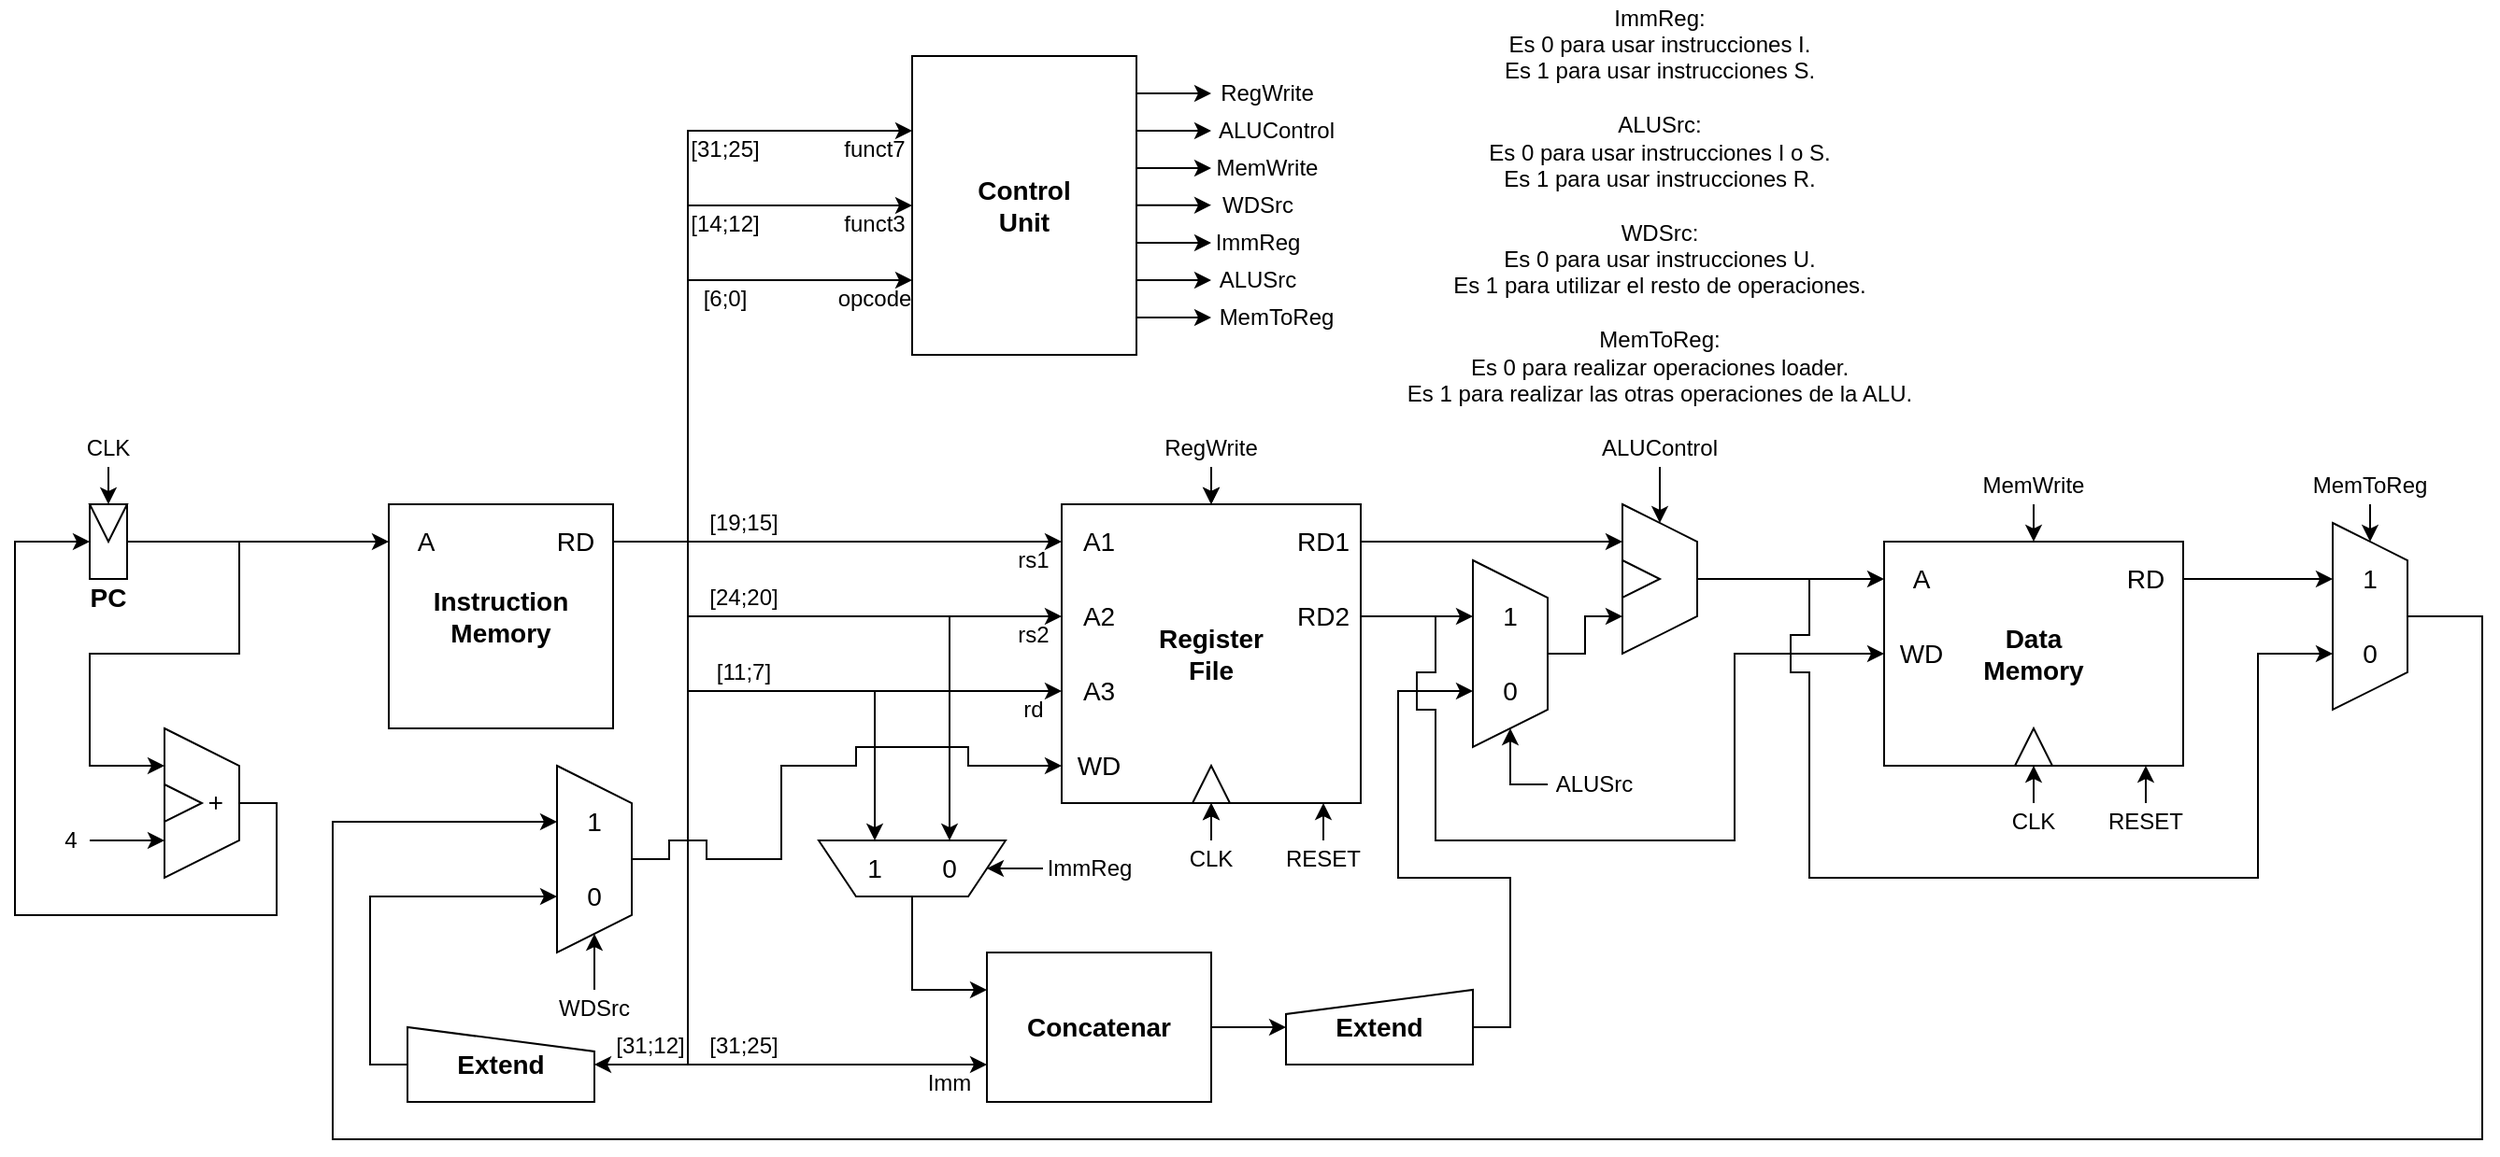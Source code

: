 <mxfile version="22.0.2" type="device">
  <diagram name="Página-1" id="6GFKaBrxD16RPJuChNok">
    <mxGraphModel dx="1418" dy="820" grid="1" gridSize="10" guides="1" tooltips="1" connect="1" arrows="1" fold="1" page="1" pageScale="1" pageWidth="3300" pageHeight="4681" math="0" shadow="0">
      <root>
        <mxCell id="0" />
        <mxCell id="1" parent="0" />
        <mxCell id="DCOvYSJb3xVZd7ZvaFjD-1" value="Instruction&lt;br style=&quot;font-size: 14px;&quot;&gt;Memory" style="rounded=0;whiteSpace=wrap;html=1;fillColor=none;fontSize=14;fontStyle=1" parent="1" vertex="1">
          <mxGeometry x="320" y="400" width="120" height="120" as="geometry" />
        </mxCell>
        <mxCell id="DCOvYSJb3xVZd7ZvaFjD-2" value="A" style="text;html=1;strokeColor=none;fillColor=none;align=center;verticalAlign=middle;whiteSpace=wrap;rounded=0;fontSize=14;" parent="1" vertex="1">
          <mxGeometry x="320" y="405" width="40" height="30" as="geometry" />
        </mxCell>
        <mxCell id="DCOvYSJb3xVZd7ZvaFjD-3" value="RD" style="text;html=1;strokeColor=none;fillColor=none;align=center;verticalAlign=middle;whiteSpace=wrap;rounded=0;fontSize=14;" parent="1" vertex="1">
          <mxGeometry x="400" y="405" width="40" height="30" as="geometry" />
        </mxCell>
        <mxCell id="DCOvYSJb3xVZd7ZvaFjD-4" value="Register&lt;br&gt;File" style="rounded=0;whiteSpace=wrap;html=1;fillColor=none;fontSize=14;fontStyle=1" parent="1" vertex="1">
          <mxGeometry x="680" y="400" width="160" height="160" as="geometry" />
        </mxCell>
        <mxCell id="DCOvYSJb3xVZd7ZvaFjD-5" value="A1" style="text;html=1;strokeColor=none;fillColor=none;align=center;verticalAlign=middle;whiteSpace=wrap;rounded=0;fontSize=14;" parent="1" vertex="1">
          <mxGeometry x="680" y="405" width="40" height="30" as="geometry" />
        </mxCell>
        <mxCell id="DCOvYSJb3xVZd7ZvaFjD-6" value="RD1" style="text;html=1;strokeColor=none;fillColor=none;align=center;verticalAlign=middle;whiteSpace=wrap;rounded=0;fontSize=14;" parent="1" vertex="1">
          <mxGeometry x="800" y="405" width="40" height="30" as="geometry" />
        </mxCell>
        <mxCell id="DCOvYSJb3xVZd7ZvaFjD-7" value="A2" style="text;html=1;strokeColor=none;fillColor=none;align=center;verticalAlign=middle;whiteSpace=wrap;rounded=0;fontSize=14;" parent="1" vertex="1">
          <mxGeometry x="680" y="445" width="40" height="30" as="geometry" />
        </mxCell>
        <mxCell id="DCOvYSJb3xVZd7ZvaFjD-8" value="A3" style="text;html=1;strokeColor=none;fillColor=none;align=center;verticalAlign=middle;whiteSpace=wrap;rounded=0;fontSize=14;" parent="1" vertex="1">
          <mxGeometry x="680" y="485" width="40" height="30" as="geometry" />
        </mxCell>
        <mxCell id="DCOvYSJb3xVZd7ZvaFjD-9" value="WD" style="text;html=1;strokeColor=none;fillColor=none;align=center;verticalAlign=middle;whiteSpace=wrap;rounded=0;fontSize=14;" parent="1" vertex="1">
          <mxGeometry x="680" y="525" width="40" height="30" as="geometry" />
        </mxCell>
        <mxCell id="DCOvYSJb3xVZd7ZvaFjD-10" value="RD2" style="text;html=1;strokeColor=none;fillColor=none;align=center;verticalAlign=middle;whiteSpace=wrap;rounded=0;fontSize=14;" parent="1" vertex="1">
          <mxGeometry x="800" y="445" width="40" height="30" as="geometry" />
        </mxCell>
        <mxCell id="DCOvYSJb3xVZd7ZvaFjD-12" value="" style="triangle;whiteSpace=wrap;html=1;rotation=-90;fillColor=none;" parent="1" vertex="1">
          <mxGeometry x="750" y="540" width="20" height="20" as="geometry" />
        </mxCell>
        <mxCell id="DCOvYSJb3xVZd7ZvaFjD-13" value="" style="rounded=0;whiteSpace=wrap;html=1;fillColor=none;" parent="1" vertex="1">
          <mxGeometry x="160" y="400" width="20" height="40" as="geometry" />
        </mxCell>
        <mxCell id="DCOvYSJb3xVZd7ZvaFjD-17" value="Data&lt;br&gt;Memory" style="rounded=0;whiteSpace=wrap;html=1;fillColor=none;fontSize=14;fontStyle=1" parent="1" vertex="1">
          <mxGeometry x="1120" y="420" width="160" height="120" as="geometry" />
        </mxCell>
        <mxCell id="DCOvYSJb3xVZd7ZvaFjD-19" value="RD" style="text;html=1;strokeColor=none;fillColor=none;align=center;verticalAlign=middle;whiteSpace=wrap;rounded=0;fontSize=14;" parent="1" vertex="1">
          <mxGeometry x="1240" y="425" width="40" height="30" as="geometry" />
        </mxCell>
        <mxCell id="DCOvYSJb3xVZd7ZvaFjD-22" value="WD" style="text;html=1;strokeColor=none;fillColor=none;align=center;verticalAlign=middle;whiteSpace=wrap;rounded=0;fontSize=14;" parent="1" vertex="1">
          <mxGeometry x="1120" y="465" width="40" height="30" as="geometry" />
        </mxCell>
        <mxCell id="DCOvYSJb3xVZd7ZvaFjD-25" value="" style="triangle;whiteSpace=wrap;html=1;rotation=-90;fillColor=none;" parent="1" vertex="1">
          <mxGeometry x="1190" y="520" width="20" height="20" as="geometry" />
        </mxCell>
        <mxCell id="DCOvYSJb3xVZd7ZvaFjD-27" value="A" style="text;html=1;strokeColor=none;fillColor=none;align=center;verticalAlign=middle;whiteSpace=wrap;rounded=0;fontSize=14;" parent="1" vertex="1">
          <mxGeometry x="1120" y="425" width="40" height="30" as="geometry" />
        </mxCell>
        <mxCell id="DCOvYSJb3xVZd7ZvaFjD-28" value="" style="triangle;whiteSpace=wrap;html=1;rotation=90;fillColor=none;" parent="1" vertex="1">
          <mxGeometry x="160" y="400" width="20" height="20" as="geometry" />
        </mxCell>
        <mxCell id="DCOvYSJb3xVZd7ZvaFjD-29" value="Control&lt;br&gt;Unit" style="rounded=0;whiteSpace=wrap;html=1;fillColor=none;fontSize=14;fontStyle=1" parent="1" vertex="1">
          <mxGeometry x="600" y="160" width="120" height="160" as="geometry" />
        </mxCell>
        <mxCell id="DCOvYSJb3xVZd7ZvaFjD-30" value="" style="endArrow=classic;html=1;rounded=0;entryX=0;entryY=0.5;entryDx=0;entryDy=0;exitX=1;exitY=0.5;exitDx=0;exitDy=0;" parent="1" source="DCOvYSJb3xVZd7ZvaFjD-13" target="DCOvYSJb3xVZd7ZvaFjD-2" edge="1">
          <mxGeometry width="50" height="50" relative="1" as="geometry">
            <mxPoint x="500" y="380" as="sourcePoint" />
            <mxPoint x="550" y="330" as="targetPoint" />
          </mxGeometry>
        </mxCell>
        <mxCell id="DCOvYSJb3xVZd7ZvaFjD-31" value="" style="endArrow=classic;html=1;rounded=0;entryX=0;entryY=0.5;entryDx=0;entryDy=0;exitX=1;exitY=0.5;exitDx=0;exitDy=0;" parent="1" source="DCOvYSJb3xVZd7ZvaFjD-3" target="DCOvYSJb3xVZd7ZvaFjD-5" edge="1">
          <mxGeometry width="50" height="50" relative="1" as="geometry">
            <mxPoint x="270" y="430" as="sourcePoint" />
            <mxPoint x="330" y="430" as="targetPoint" />
          </mxGeometry>
        </mxCell>
        <mxCell id="DCOvYSJb3xVZd7ZvaFjD-35" value="PC" style="text;html=1;strokeColor=none;fillColor=none;align=center;verticalAlign=middle;whiteSpace=wrap;rounded=0;fontSize=14;fontStyle=1" parent="1" vertex="1">
          <mxGeometry x="150" y="440" width="40" height="20" as="geometry" />
        </mxCell>
        <mxCell id="DCOvYSJb3xVZd7ZvaFjD-41" value="[19;15]" style="text;html=1;strokeColor=none;fillColor=none;align=center;verticalAlign=middle;whiteSpace=wrap;rounded=0;fontSize=12;fontStyle=0" parent="1" vertex="1">
          <mxGeometry x="490" y="400" width="40" height="20" as="geometry" />
        </mxCell>
        <mxCell id="DCOvYSJb3xVZd7ZvaFjD-42" value="rs1" style="text;html=1;strokeColor=none;fillColor=none;align=center;verticalAlign=middle;whiteSpace=wrap;rounded=0;fontSize=12;fontStyle=0" parent="1" vertex="1">
          <mxGeometry x="650" y="420" width="30" height="20" as="geometry" />
        </mxCell>
        <mxCell id="DCOvYSJb3xVZd7ZvaFjD-43" value="" style="endArrow=classic;html=1;rounded=0;entryX=0;entryY=0.5;entryDx=0;entryDy=0;" parent="1" target="DCOvYSJb3xVZd7ZvaFjD-7" edge="1">
          <mxGeometry width="50" height="50" relative="1" as="geometry">
            <mxPoint x="480" y="420" as="sourcePoint" />
            <mxPoint x="610" y="430" as="targetPoint" />
            <Array as="points">
              <mxPoint x="480" y="460" />
            </Array>
          </mxGeometry>
        </mxCell>
        <mxCell id="DCOvYSJb3xVZd7ZvaFjD-44" value="[24;20]" style="text;html=1;strokeColor=none;fillColor=none;align=center;verticalAlign=middle;whiteSpace=wrap;rounded=0;fontSize=12;fontStyle=0" parent="1" vertex="1">
          <mxGeometry x="490" y="440" width="40" height="20" as="geometry" />
        </mxCell>
        <mxCell id="DCOvYSJb3xVZd7ZvaFjD-45" value="rs2" style="text;html=1;strokeColor=none;fillColor=none;align=center;verticalAlign=middle;whiteSpace=wrap;rounded=0;fontSize=12;fontStyle=0" parent="1" vertex="1">
          <mxGeometry x="650" y="460" width="30" height="20" as="geometry" />
        </mxCell>
        <mxCell id="DCOvYSJb3xVZd7ZvaFjD-47" value="" style="endArrow=classic;html=1;rounded=0;entryX=0;entryY=0.5;entryDx=0;entryDy=0;" parent="1" target="DCOvYSJb3xVZd7ZvaFjD-8" edge="1">
          <mxGeometry width="50" height="50" relative="1" as="geometry">
            <mxPoint x="480" y="460" as="sourcePoint" />
            <mxPoint x="610" y="470" as="targetPoint" />
            <Array as="points">
              <mxPoint x="480" y="500" />
            </Array>
          </mxGeometry>
        </mxCell>
        <mxCell id="DCOvYSJb3xVZd7ZvaFjD-48" value="[11;7]" style="text;html=1;strokeColor=none;fillColor=none;align=center;verticalAlign=middle;whiteSpace=wrap;rounded=0;fontSize=12;fontStyle=0" parent="1" vertex="1">
          <mxGeometry x="490" y="480" width="40" height="20" as="geometry" />
        </mxCell>
        <mxCell id="DCOvYSJb3xVZd7ZvaFjD-49" value="rd" style="text;html=1;strokeColor=none;fillColor=none;align=center;verticalAlign=middle;whiteSpace=wrap;rounded=0;fontSize=12;fontStyle=0" parent="1" vertex="1">
          <mxGeometry x="650" y="500" width="30" height="20" as="geometry" />
        </mxCell>
        <mxCell id="DCOvYSJb3xVZd7ZvaFjD-50" value="" style="endArrow=classic;html=1;rounded=0;entryX=0;entryY=0.5;entryDx=0;entryDy=0;" parent="1" target="DCOvYSJb3xVZd7ZvaFjD-28" edge="1">
          <mxGeometry width="50" height="50" relative="1" as="geometry">
            <mxPoint x="170" y="380" as="sourcePoint" />
            <mxPoint x="490" y="520" as="targetPoint" />
          </mxGeometry>
        </mxCell>
        <mxCell id="DCOvYSJb3xVZd7ZvaFjD-51" value="CLK" style="text;html=1;strokeColor=none;fillColor=none;align=center;verticalAlign=middle;whiteSpace=wrap;rounded=0;fontSize=12;fontStyle=0" parent="1" vertex="1">
          <mxGeometry x="150" y="360" width="40" height="20" as="geometry" />
        </mxCell>
        <mxCell id="DCOvYSJb3xVZd7ZvaFjD-52" value="" style="endArrow=classic;html=1;rounded=0;entryX=0;entryY=0.5;entryDx=0;entryDy=0;" parent="1" target="DCOvYSJb3xVZd7ZvaFjD-12" edge="1">
          <mxGeometry width="50" height="50" relative="1" as="geometry">
            <mxPoint x="760" y="580" as="sourcePoint" />
            <mxPoint x="660" y="530" as="targetPoint" />
          </mxGeometry>
        </mxCell>
        <mxCell id="DCOvYSJb3xVZd7ZvaFjD-54" value="" style="edgeStyle=orthogonalEdgeStyle;rounded=0;orthogonalLoop=1;jettySize=auto;html=1;exitX=0.5;exitY=0;exitDx=0;exitDy=0;entryX=0;entryY=0.5;entryDx=0;entryDy=0;" parent="1" source="DCOvYSJb3xVZd7ZvaFjD-53" target="DCOvYSJb3xVZd7ZvaFjD-12" edge="1">
          <mxGeometry relative="1" as="geometry">
            <mxPoint x="760" y="580" as="sourcePoint" />
          </mxGeometry>
        </mxCell>
        <mxCell id="DCOvYSJb3xVZd7ZvaFjD-53" value="CLK" style="text;html=1;strokeColor=none;fillColor=none;align=center;verticalAlign=middle;whiteSpace=wrap;rounded=0;fontSize=12;fontStyle=0" parent="1" vertex="1">
          <mxGeometry x="740" y="580" width="40" height="20" as="geometry" />
        </mxCell>
        <mxCell id="DCOvYSJb3xVZd7ZvaFjD-55" value="CLK" style="text;html=1;strokeColor=none;fillColor=none;align=center;verticalAlign=middle;whiteSpace=wrap;rounded=0;fontSize=12;fontStyle=0" parent="1" vertex="1">
          <mxGeometry x="1180" y="560" width="40" height="20" as="geometry" />
        </mxCell>
        <mxCell id="DCOvYSJb3xVZd7ZvaFjD-56" value="" style="edgeStyle=orthogonalEdgeStyle;rounded=0;orthogonalLoop=1;jettySize=auto;html=1;entryX=0;entryY=0.5;entryDx=0;entryDy=0;" parent="1" source="DCOvYSJb3xVZd7ZvaFjD-55" target="DCOvYSJb3xVZd7ZvaFjD-25" edge="1">
          <mxGeometry relative="1" as="geometry">
            <mxPoint x="890" y="650" as="sourcePoint" />
            <mxPoint x="890" y="630" as="targetPoint" />
          </mxGeometry>
        </mxCell>
        <mxCell id="DCOvYSJb3xVZd7ZvaFjD-59" value="" style="endArrow=classic;html=1;rounded=0;entryX=0.5;entryY=0;entryDx=0;entryDy=0;" parent="1" edge="1">
          <mxGeometry width="50" height="50" relative="1" as="geometry">
            <mxPoint x="760" y="380" as="sourcePoint" />
            <mxPoint x="760" y="400" as="targetPoint" />
          </mxGeometry>
        </mxCell>
        <mxCell id="DCOvYSJb3xVZd7ZvaFjD-101" value="" style="edgeStyle=orthogonalEdgeStyle;rounded=0;orthogonalLoop=1;jettySize=auto;html=1;exitX=0.5;exitY=1;exitDx=0;exitDy=0;entryX=0.5;entryY=0;entryDx=0;entryDy=0;" parent="1" source="DCOvYSJb3xVZd7ZvaFjD-60" target="DCOvYSJb3xVZd7ZvaFjD-4" edge="1">
          <mxGeometry relative="1" as="geometry" />
        </mxCell>
        <mxCell id="DCOvYSJb3xVZd7ZvaFjD-60" value="RegWrite" style="text;html=1;strokeColor=none;fillColor=none;align=center;verticalAlign=middle;whiteSpace=wrap;rounded=0;fontSize=12;fontStyle=0" parent="1" vertex="1">
          <mxGeometry x="730" y="360" width="60" height="20" as="geometry" />
        </mxCell>
        <mxCell id="DCOvYSJb3xVZd7ZvaFjD-61" value="" style="endArrow=classic;html=1;rounded=0;entryX=0.5;entryY=0;entryDx=0;entryDy=0;exitX=0.5;exitY=1;exitDx=0;exitDy=0;" parent="1" source="DCOvYSJb3xVZd7ZvaFjD-62" target="DCOvYSJb3xVZd7ZvaFjD-17" edge="1">
          <mxGeometry width="50" height="50" relative="1" as="geometry">
            <mxPoint x="1200" y="400" as="sourcePoint" />
            <mxPoint x="1200" y="420" as="targetPoint" />
          </mxGeometry>
        </mxCell>
        <mxCell id="DCOvYSJb3xVZd7ZvaFjD-62" value="MemWrite" style="text;html=1;strokeColor=none;fillColor=none;align=center;verticalAlign=middle;whiteSpace=wrap;rounded=0;fontSize=12;fontStyle=0" parent="1" vertex="1">
          <mxGeometry x="1170" y="380" width="60" height="20" as="geometry" />
        </mxCell>
        <mxCell id="DCOvYSJb3xVZd7ZvaFjD-65" value="" style="endArrow=classic;html=1;rounded=0;entryX=0;entryY=0.5;entryDx=0;entryDy=0;" parent="1" target="DCOvYSJb3xVZd7ZvaFjD-29" edge="1">
          <mxGeometry width="50" height="50" relative="1" as="geometry">
            <mxPoint x="480" y="280" as="sourcePoint" />
            <mxPoint x="520" y="280" as="targetPoint" />
            <Array as="points">
              <mxPoint x="480" y="240" />
            </Array>
          </mxGeometry>
        </mxCell>
        <mxCell id="DCOvYSJb3xVZd7ZvaFjD-67" value="[14;12]" style="text;html=1;strokeColor=none;fillColor=none;align=center;verticalAlign=middle;whiteSpace=wrap;rounded=0;fontSize=12;fontStyle=0" parent="1" vertex="1">
          <mxGeometry x="480" y="240" width="40" height="20" as="geometry" />
        </mxCell>
        <mxCell id="DCOvYSJb3xVZd7ZvaFjD-68" value="" style="endArrow=classic;html=1;rounded=0;entryX=0;entryY=0.75;entryDx=0;entryDy=0;" parent="1" target="DCOvYSJb3xVZd7ZvaFjD-29" edge="1">
          <mxGeometry width="50" height="50" relative="1" as="geometry">
            <mxPoint x="480" y="420" as="sourcePoint" />
            <mxPoint x="610" y="170" as="targetPoint" />
            <Array as="points">
              <mxPoint x="480" y="280" />
            </Array>
          </mxGeometry>
        </mxCell>
        <mxCell id="DCOvYSJb3xVZd7ZvaFjD-69" value="[6;0]" style="text;html=1;strokeColor=none;fillColor=none;align=center;verticalAlign=middle;whiteSpace=wrap;rounded=0;fontSize=12;fontStyle=0" parent="1" vertex="1">
          <mxGeometry x="480" y="280" width="40" height="20" as="geometry" />
        </mxCell>
        <mxCell id="DCOvYSJb3xVZd7ZvaFjD-70" value="funct3" style="text;html=1;strokeColor=none;fillColor=none;align=center;verticalAlign=middle;whiteSpace=wrap;rounded=0;fontSize=12;fontStyle=0" parent="1" vertex="1">
          <mxGeometry x="560" y="240" width="40" height="20" as="geometry" />
        </mxCell>
        <mxCell id="DCOvYSJb3xVZd7ZvaFjD-71" value="opcode" style="text;html=1;strokeColor=none;fillColor=none;align=center;verticalAlign=middle;whiteSpace=wrap;rounded=0;fontSize=12;fontStyle=0" parent="1" vertex="1">
          <mxGeometry x="560" y="280" width="40" height="20" as="geometry" />
        </mxCell>
        <mxCell id="DCOvYSJb3xVZd7ZvaFjD-73" value="" style="shape=trapezoid;perimeter=trapezoidPerimeter;whiteSpace=wrap;html=1;fixedSize=1;rotation=-180;fillColor=none;" parent="1" vertex="1">
          <mxGeometry x="550" y="580" width="100" height="30" as="geometry" />
        </mxCell>
        <mxCell id="DCOvYSJb3xVZd7ZvaFjD-74" value="1" style="text;html=1;strokeColor=none;fillColor=none;align=center;verticalAlign=middle;whiteSpace=wrap;rounded=0;fontSize=14;" parent="1" vertex="1">
          <mxGeometry x="560" y="580" width="40" height="30" as="geometry" />
        </mxCell>
        <mxCell id="DCOvYSJb3xVZd7ZvaFjD-75" value="0" style="text;html=1;strokeColor=none;fillColor=none;align=center;verticalAlign=middle;whiteSpace=wrap;rounded=0;fontSize=14;" parent="1" vertex="1">
          <mxGeometry x="600" y="580" width="40" height="30" as="geometry" />
        </mxCell>
        <mxCell id="DCOvYSJb3xVZd7ZvaFjD-78" value="" style="endArrow=classic;html=1;rounded=0;entryX=0.5;entryY=0;entryDx=0;entryDy=0;" parent="1" target="DCOvYSJb3xVZd7ZvaFjD-74" edge="1">
          <mxGeometry width="50" height="50" relative="1" as="geometry">
            <mxPoint x="580" y="500" as="sourcePoint" />
            <mxPoint x="670" y="510" as="targetPoint" />
            <Array as="points" />
          </mxGeometry>
        </mxCell>
        <mxCell id="DCOvYSJb3xVZd7ZvaFjD-79" value="" style="endArrow=classic;html=1;rounded=0;entryX=0.5;entryY=0;entryDx=0;entryDy=0;" parent="1" target="DCOvYSJb3xVZd7ZvaFjD-75" edge="1">
          <mxGeometry width="50" height="50" relative="1" as="geometry">
            <mxPoint x="620" y="460" as="sourcePoint" />
            <mxPoint x="600" y="610" as="targetPoint" />
            <Array as="points" />
          </mxGeometry>
        </mxCell>
        <mxCell id="DCOvYSJb3xVZd7ZvaFjD-80" value="" style="endArrow=classic;html=1;rounded=0;entryX=0;entryY=0.5;entryDx=0;entryDy=0;exitX=0;exitY=0.5;exitDx=0;exitDy=0;" parent="1" source="DCOvYSJb3xVZd7ZvaFjD-81" target="DCOvYSJb3xVZd7ZvaFjD-73" edge="1">
          <mxGeometry width="50" height="50" relative="1" as="geometry">
            <mxPoint x="660" y="595" as="sourcePoint" />
            <mxPoint x="600" y="590" as="targetPoint" />
            <Array as="points" />
          </mxGeometry>
        </mxCell>
        <mxCell id="DCOvYSJb3xVZd7ZvaFjD-81" value="ImmReg" style="text;html=1;strokeColor=none;fillColor=none;align=center;verticalAlign=middle;whiteSpace=wrap;rounded=0;fontSize=12;fontStyle=0" parent="1" vertex="1">
          <mxGeometry x="670" y="585" width="50" height="20" as="geometry" />
        </mxCell>
        <mxCell id="DCOvYSJb3xVZd7ZvaFjD-84" value="Extend" style="shape=manualInput;whiteSpace=wrap;html=1;size=13;fontSize=14;fontStyle=1;fillColor=none;" parent="1" vertex="1">
          <mxGeometry x="800" y="660" width="100" height="40" as="geometry" />
        </mxCell>
        <mxCell id="DCOvYSJb3xVZd7ZvaFjD-85" value="Concatenar" style="rounded=0;whiteSpace=wrap;html=1;fillColor=none;fontSize=14;fontStyle=1" parent="1" vertex="1">
          <mxGeometry x="640" y="640" width="120" height="80" as="geometry" />
        </mxCell>
        <mxCell id="DCOvYSJb3xVZd7ZvaFjD-86" value="" style="endArrow=classic;html=1;rounded=0;entryX=0;entryY=0.25;entryDx=0;entryDy=0;exitX=0.5;exitY=0;exitDx=0;exitDy=0;" parent="1" source="DCOvYSJb3xVZd7ZvaFjD-73" target="DCOvYSJb3xVZd7ZvaFjD-85" edge="1">
          <mxGeometry width="50" height="50" relative="1" as="geometry">
            <mxPoint x="620" y="430" as="sourcePoint" />
            <mxPoint x="620" y="610" as="targetPoint" />
            <Array as="points">
              <mxPoint x="600" y="660" />
            </Array>
          </mxGeometry>
        </mxCell>
        <mxCell id="DCOvYSJb3xVZd7ZvaFjD-87" value="" style="endArrow=classic;html=1;rounded=0;entryX=0;entryY=0.75;entryDx=0;entryDy=0;" parent="1" target="DCOvYSJb3xVZd7ZvaFjD-85" edge="1">
          <mxGeometry width="50" height="50" relative="1" as="geometry">
            <mxPoint x="480" y="500" as="sourcePoint" />
            <mxPoint x="610" y="510" as="targetPoint" />
            <Array as="points">
              <mxPoint x="480" y="700" />
            </Array>
          </mxGeometry>
        </mxCell>
        <mxCell id="DCOvYSJb3xVZd7ZvaFjD-88" value="Imm" style="text;html=1;strokeColor=none;fillColor=none;align=center;verticalAlign=middle;whiteSpace=wrap;rounded=0;fontSize=12;fontStyle=0" parent="1" vertex="1">
          <mxGeometry x="600" y="700" width="40" height="20" as="geometry" />
        </mxCell>
        <mxCell id="DCOvYSJb3xVZd7ZvaFjD-89" value="[31;25]" style="text;html=1;strokeColor=none;fillColor=none;align=center;verticalAlign=middle;whiteSpace=wrap;rounded=0;fontSize=12;fontStyle=0" parent="1" vertex="1">
          <mxGeometry x="490" y="680" width="40" height="20" as="geometry" />
        </mxCell>
        <mxCell id="DCOvYSJb3xVZd7ZvaFjD-91" value="" style="endArrow=classic;html=1;rounded=0;entryX=0;entryY=0.5;entryDx=0;entryDy=0;exitX=1;exitY=0.5;exitDx=0;exitDy=0;" parent="1" source="DCOvYSJb3xVZd7ZvaFjD-85" target="DCOvYSJb3xVZd7ZvaFjD-84" edge="1">
          <mxGeometry width="50" height="50" relative="1" as="geometry">
            <mxPoint x="630" y="640" as="sourcePoint" />
            <mxPoint x="650" y="710" as="targetPoint" />
            <Array as="points" />
          </mxGeometry>
        </mxCell>
        <mxCell id="DCOvYSJb3xVZd7ZvaFjD-92" value="" style="shape=trapezoid;perimeter=trapezoidPerimeter;whiteSpace=wrap;html=1;fixedSize=1;rotation=90;fillColor=none;" parent="1" vertex="1">
          <mxGeometry x="960" y="420" width="80" height="40" as="geometry" />
        </mxCell>
        <mxCell id="DCOvYSJb3xVZd7ZvaFjD-93" value="" style="triangle;whiteSpace=wrap;html=1;rotation=0;fillColor=none;" parent="1" vertex="1">
          <mxGeometry x="980" y="430" width="20" height="20" as="geometry" />
        </mxCell>
        <mxCell id="DCOvYSJb3xVZd7ZvaFjD-94" value="" style="endArrow=classic;html=1;rounded=0;entryX=0.25;entryY=1;entryDx=0;entryDy=0;exitX=1;exitY=0.5;exitDx=0;exitDy=0;" parent="1" source="DCOvYSJb3xVZd7ZvaFjD-6" target="DCOvYSJb3xVZd7ZvaFjD-92" edge="1">
          <mxGeometry width="50" height="50" relative="1" as="geometry">
            <mxPoint x="920" y="560" as="sourcePoint" />
            <mxPoint x="1140" y="560" as="targetPoint" />
          </mxGeometry>
        </mxCell>
        <mxCell id="DCOvYSJb3xVZd7ZvaFjD-95" value="" style="endArrow=classic;html=1;rounded=0;entryX=0;entryY=0.5;entryDx=0;entryDy=0;exitX=1;exitY=0.5;exitDx=0;exitDy=0;" parent="1" source="DCOvYSJb3xVZd7ZvaFjD-84" target="DCOvYSJb3xVZd7ZvaFjD-116" edge="1">
          <mxGeometry width="50" height="50" relative="1" as="geometry">
            <mxPoint x="850" y="430" as="sourcePoint" />
            <mxPoint x="990" y="430" as="targetPoint" />
            <Array as="points">
              <mxPoint x="920" y="680" />
              <mxPoint x="920" y="600" />
              <mxPoint x="860" y="600" />
              <mxPoint x="860" y="500" />
            </Array>
          </mxGeometry>
        </mxCell>
        <mxCell id="DCOvYSJb3xVZd7ZvaFjD-96" value="" style="endArrow=classic;html=1;rounded=0;entryX=0;entryY=0.5;entryDx=0;entryDy=0;exitX=0.5;exitY=1;exitDx=0;exitDy=0;" parent="1" source="DCOvYSJb3xVZd7ZvaFjD-97" target="DCOvYSJb3xVZd7ZvaFjD-92" edge="1">
          <mxGeometry width="50" height="50" relative="1" as="geometry">
            <mxPoint x="1000" y="380" as="sourcePoint" />
            <mxPoint x="990" y="430" as="targetPoint" />
          </mxGeometry>
        </mxCell>
        <mxCell id="DCOvYSJb3xVZd7ZvaFjD-97" value="ALUControl" style="text;html=1;strokeColor=none;fillColor=none;align=center;verticalAlign=middle;whiteSpace=wrap;rounded=0;fontSize=12;fontStyle=0" parent="1" vertex="1">
          <mxGeometry x="970" y="360" width="60" height="20" as="geometry" />
        </mxCell>
        <mxCell id="DCOvYSJb3xVZd7ZvaFjD-98" value="" style="endArrow=classic;html=1;rounded=0;entryX=0;entryY=0.5;entryDx=0;entryDy=0;exitX=0.5;exitY=0;exitDx=0;exitDy=0;" parent="1" source="DCOvYSJb3xVZd7ZvaFjD-92" target="DCOvYSJb3xVZd7ZvaFjD-27" edge="1">
          <mxGeometry width="50" height="50" relative="1" as="geometry">
            <mxPoint x="850" y="430" as="sourcePoint" />
            <mxPoint x="990" y="430" as="targetPoint" />
          </mxGeometry>
        </mxCell>
        <mxCell id="DCOvYSJb3xVZd7ZvaFjD-104" value="+" style="shape=trapezoid;perimeter=trapezoidPerimeter;whiteSpace=wrap;html=1;fixedSize=1;rotation=90;fillColor=none;spacingRight=0;spacingLeft=0;spacingBottom=16;fontSize=14;" parent="1" vertex="1">
          <mxGeometry x="180" y="540" width="80" height="40" as="geometry" />
        </mxCell>
        <mxCell id="DCOvYSJb3xVZd7ZvaFjD-105" value="" style="triangle;whiteSpace=wrap;html=1;rotation=0;fillColor=none;" parent="1" vertex="1">
          <mxGeometry x="200" y="550" width="20" height="20" as="geometry" />
        </mxCell>
        <mxCell id="DCOvYSJb3xVZd7ZvaFjD-107" value="" style="endArrow=classic;html=1;rounded=0;entryX=0.25;entryY=1;entryDx=0;entryDy=0;" parent="1" target="DCOvYSJb3xVZd7ZvaFjD-104" edge="1">
          <mxGeometry width="50" height="50" relative="1" as="geometry">
            <mxPoint x="240" y="420" as="sourcePoint" />
            <mxPoint x="250" y="430" as="targetPoint" />
            <Array as="points">
              <mxPoint x="240" y="480" />
              <mxPoint x="160" y="480" />
              <mxPoint x="160" y="540" />
            </Array>
          </mxGeometry>
        </mxCell>
        <mxCell id="DCOvYSJb3xVZd7ZvaFjD-108" value="" style="endArrow=classic;html=1;rounded=0;entryX=0.75;entryY=1;entryDx=0;entryDy=0;" parent="1" target="DCOvYSJb3xVZd7ZvaFjD-104" edge="1">
          <mxGeometry width="50" height="50" relative="1" as="geometry">
            <mxPoint x="160" y="580" as="sourcePoint" />
            <mxPoint x="210" y="550" as="targetPoint" />
            <Array as="points" />
          </mxGeometry>
        </mxCell>
        <mxCell id="DCOvYSJb3xVZd7ZvaFjD-109" value="4" style="text;html=1;strokeColor=none;fillColor=none;align=center;verticalAlign=middle;whiteSpace=wrap;rounded=0;fontSize=12;fontStyle=0" parent="1" vertex="1">
          <mxGeometry x="140" y="570" width="20" height="20" as="geometry" />
        </mxCell>
        <mxCell id="DCOvYSJb3xVZd7ZvaFjD-110" value="" style="endArrow=classic;html=1;rounded=0;exitX=0.5;exitY=0;exitDx=0;exitDy=0;entryX=0;entryY=0.5;entryDx=0;entryDy=0;" parent="1" source="DCOvYSJb3xVZd7ZvaFjD-104" target="DCOvYSJb3xVZd7ZvaFjD-13" edge="1">
          <mxGeometry width="50" height="50" relative="1" as="geometry">
            <mxPoint x="150" y="430" as="sourcePoint" />
            <mxPoint x="80" y="440" as="targetPoint" />
            <Array as="points">
              <mxPoint x="260" y="560" />
              <mxPoint x="260" y="620" />
              <mxPoint x="120" y="620" />
              <mxPoint x="120" y="420" />
            </Array>
          </mxGeometry>
        </mxCell>
        <mxCell id="DCOvYSJb3xVZd7ZvaFjD-114" value="" style="shape=trapezoid;perimeter=trapezoidPerimeter;whiteSpace=wrap;html=1;fixedSize=1;rotation=90;fillColor=none;" parent="1" vertex="1">
          <mxGeometry x="870" y="460" width="100" height="40" as="geometry" />
        </mxCell>
        <mxCell id="DCOvYSJb3xVZd7ZvaFjD-115" value="1" style="text;html=1;strokeColor=none;fillColor=none;align=center;verticalAlign=middle;whiteSpace=wrap;rounded=0;fontSize=14;" parent="1" vertex="1">
          <mxGeometry x="900" y="445" width="40" height="30" as="geometry" />
        </mxCell>
        <mxCell id="DCOvYSJb3xVZd7ZvaFjD-116" value="0" style="text;html=1;strokeColor=none;fillColor=none;align=center;verticalAlign=middle;whiteSpace=wrap;rounded=0;fontSize=14;" parent="1" vertex="1">
          <mxGeometry x="900" y="485" width="40" height="30" as="geometry" />
        </mxCell>
        <mxCell id="DCOvYSJb3xVZd7ZvaFjD-117" value="" style="endArrow=classic;html=1;rounded=0;entryX=0;entryY=0.5;entryDx=0;entryDy=0;exitX=1;exitY=0.5;exitDx=0;exitDy=0;" parent="1" source="DCOvYSJb3xVZd7ZvaFjD-10" target="DCOvYSJb3xVZd7ZvaFjD-115" edge="1">
          <mxGeometry width="50" height="50" relative="1" as="geometry">
            <mxPoint x="270" y="430" as="sourcePoint" />
            <mxPoint x="330" y="430" as="targetPoint" />
          </mxGeometry>
        </mxCell>
        <mxCell id="DCOvYSJb3xVZd7ZvaFjD-118" value="" style="endArrow=classic;html=1;rounded=0;entryX=0.75;entryY=1;entryDx=0;entryDy=0;exitX=0.5;exitY=0;exitDx=0;exitDy=0;" parent="1" source="DCOvYSJb3xVZd7ZvaFjD-114" target="DCOvYSJb3xVZd7ZvaFjD-92" edge="1">
          <mxGeometry width="50" height="50" relative="1" as="geometry">
            <mxPoint x="850" y="430" as="sourcePoint" />
            <mxPoint x="990" y="430" as="targetPoint" />
            <Array as="points">
              <mxPoint x="960" y="480" />
              <mxPoint x="960" y="460" />
            </Array>
          </mxGeometry>
        </mxCell>
        <mxCell id="DCOvYSJb3xVZd7ZvaFjD-119" value="" style="endArrow=classic;html=1;rounded=0;entryX=1;entryY=0.5;entryDx=0;entryDy=0;exitX=0;exitY=0.5;exitDx=0;exitDy=0;" parent="1" source="DCOvYSJb3xVZd7ZvaFjD-120" target="DCOvYSJb3xVZd7ZvaFjD-114" edge="1">
          <mxGeometry width="50" height="50" relative="1" as="geometry">
            <mxPoint x="940" y="550" as="sourcePoint" />
            <mxPoint x="670" y="665" as="targetPoint" />
            <Array as="points">
              <mxPoint x="920" y="550" />
            </Array>
          </mxGeometry>
        </mxCell>
        <mxCell id="DCOvYSJb3xVZd7ZvaFjD-120" value="ALUSrc" style="text;html=1;strokeColor=none;fillColor=none;align=center;verticalAlign=middle;whiteSpace=wrap;rounded=0;fontSize=12;fontStyle=0" parent="1" vertex="1">
          <mxGeometry x="940" y="540" width="50" height="20" as="geometry" />
        </mxCell>
        <mxCell id="DCOvYSJb3xVZd7ZvaFjD-121" value="" style="endArrow=classic;html=1;rounded=0;entryX=0;entryY=0.5;entryDx=0;entryDy=0;" parent="1" target="DCOvYSJb3xVZd7ZvaFjD-22" edge="1">
          <mxGeometry width="50" height="50" relative="1" as="geometry">
            <mxPoint x="880" y="460" as="sourcePoint" />
            <mxPoint x="990" y="430" as="targetPoint" />
            <Array as="points">
              <mxPoint x="880" y="490" />
              <mxPoint x="870" y="490" />
              <mxPoint x="870" y="510" />
              <mxPoint x="880" y="510" />
              <mxPoint x="880" y="580" />
              <mxPoint x="1040" y="580" />
              <mxPoint x="1040" y="480" />
            </Array>
          </mxGeometry>
        </mxCell>
        <mxCell id="DCOvYSJb3xVZd7ZvaFjD-122" value="ImmReg:&lt;br style=&quot;border-color: var(--border-color);&quot;&gt;Es 0 para usar instrucciones I.&lt;br style=&quot;border-color: var(--border-color);&quot;&gt;Es 1 para usar instrucciones S.&lt;br&gt;&lt;br&gt;ALUSrc:&lt;br&gt;Es 0 para usar instrucciones I o S.&lt;br&gt;Es 1 para usar instrucciones R.&lt;br&gt;&lt;br&gt;WDSrc:&lt;br style=&quot;border-color: var(--border-color);&quot;&gt;Es 0 para usar instrucciones U.&lt;br style=&quot;border-color: var(--border-color);&quot;&gt;Es 1 para utilizar el resto de operaciones.&lt;br&gt;&lt;br&gt;MemToReg:&lt;br style=&quot;border-color: var(--border-color);&quot;&gt;Es 0 para realizar operaciones loader.&lt;br style=&quot;border-color: var(--border-color);&quot;&gt;Es 1 para realizar las otras operaciones de la ALU." style="text;html=1;strokeColor=none;fillColor=none;align=center;verticalAlign=middle;whiteSpace=wrap;rounded=0;fontSize=12;fontStyle=0" parent="1" vertex="1">
          <mxGeometry x="860" y="130" width="280" height="220" as="geometry" />
        </mxCell>
        <mxCell id="DCOvYSJb3xVZd7ZvaFjD-125" value="" style="shape=trapezoid;perimeter=trapezoidPerimeter;whiteSpace=wrap;html=1;fixedSize=1;rotation=90;fillColor=none;" parent="1" vertex="1">
          <mxGeometry x="380" y="570" width="100" height="40" as="geometry" />
        </mxCell>
        <mxCell id="DCOvYSJb3xVZd7ZvaFjD-126" value="1" style="text;html=1;strokeColor=none;fillColor=none;align=center;verticalAlign=middle;whiteSpace=wrap;rounded=0;fontSize=14;" parent="1" vertex="1">
          <mxGeometry x="410" y="555" width="40" height="30" as="geometry" />
        </mxCell>
        <mxCell id="DCOvYSJb3xVZd7ZvaFjD-127" value="0" style="text;html=1;strokeColor=none;fillColor=none;align=center;verticalAlign=middle;whiteSpace=wrap;rounded=0;fontSize=14;" parent="1" vertex="1">
          <mxGeometry x="410" y="595" width="40" height="30" as="geometry" />
        </mxCell>
        <mxCell id="DCOvYSJb3xVZd7ZvaFjD-128" value="" style="endArrow=classic;html=1;rounded=0;entryX=0;entryY=0.5;entryDx=0;entryDy=0;exitX=0.5;exitY=0;exitDx=0;exitDy=0;" parent="1" source="DCOvYSJb3xVZd7ZvaFjD-125" target="DCOvYSJb3xVZd7ZvaFjD-9" edge="1">
          <mxGeometry width="50" height="50" relative="1" as="geometry">
            <mxPoint x="490" y="470" as="sourcePoint" />
            <mxPoint x="690" y="510" as="targetPoint" />
            <Array as="points">
              <mxPoint x="470" y="590" />
              <mxPoint x="470" y="580" />
              <mxPoint x="490" y="580" />
              <mxPoint x="490" y="590" />
              <mxPoint x="530" y="590" />
              <mxPoint x="530" y="540" />
              <mxPoint x="570" y="540" />
              <mxPoint x="570" y="530" />
              <mxPoint x="630" y="530" />
              <mxPoint x="630" y="540" />
            </Array>
          </mxGeometry>
        </mxCell>
        <mxCell id="DCOvYSJb3xVZd7ZvaFjD-133" value="" style="endArrow=classic;html=1;rounded=0;" parent="1" edge="1">
          <mxGeometry width="50" height="50" relative="1" as="geometry">
            <mxPoint x="720" y="200" as="sourcePoint" />
            <mxPoint x="760" y="200" as="targetPoint" />
            <Array as="points" />
          </mxGeometry>
        </mxCell>
        <mxCell id="DCOvYSJb3xVZd7ZvaFjD-137" value="" style="shape=trapezoid;perimeter=trapezoidPerimeter;whiteSpace=wrap;html=1;fixedSize=1;rotation=90;fillColor=none;" parent="1" vertex="1">
          <mxGeometry x="1330" y="440" width="100" height="40" as="geometry" />
        </mxCell>
        <mxCell id="DCOvYSJb3xVZd7ZvaFjD-138" value="1" style="text;html=1;strokeColor=none;fillColor=none;align=center;verticalAlign=middle;whiteSpace=wrap;rounded=0;fontSize=14;" parent="1" vertex="1">
          <mxGeometry x="1360" y="425" width="40" height="30" as="geometry" />
        </mxCell>
        <mxCell id="DCOvYSJb3xVZd7ZvaFjD-139" value="0" style="text;html=1;strokeColor=none;fillColor=none;align=center;verticalAlign=middle;whiteSpace=wrap;rounded=0;fontSize=14;" parent="1" vertex="1">
          <mxGeometry x="1360" y="465" width="40" height="30" as="geometry" />
        </mxCell>
        <mxCell id="DCOvYSJb3xVZd7ZvaFjD-140" value="" style="endArrow=classic;html=1;rounded=0;entryX=0;entryY=0.5;entryDx=0;entryDy=0;exitX=1;exitY=0.5;exitDx=0;exitDy=0;" parent="1" source="DCOvYSJb3xVZd7ZvaFjD-19" target="DCOvYSJb3xVZd7ZvaFjD-138" edge="1">
          <mxGeometry width="50" height="50" relative="1" as="geometry">
            <mxPoint x="1030" y="450" as="sourcePoint" />
            <mxPoint x="1130" y="450" as="targetPoint" />
            <Array as="points" />
          </mxGeometry>
        </mxCell>
        <mxCell id="DCOvYSJb3xVZd7ZvaFjD-141" value="" style="endArrow=classic;html=1;rounded=0;entryX=0;entryY=0.5;entryDx=0;entryDy=0;" parent="1" target="DCOvYSJb3xVZd7ZvaFjD-139" edge="1">
          <mxGeometry width="50" height="50" relative="1" as="geometry">
            <mxPoint x="1080" y="440" as="sourcePoint" />
            <mxPoint x="1370" y="450" as="targetPoint" />
            <Array as="points">
              <mxPoint x="1080" y="470" />
              <mxPoint x="1070" y="470" />
              <mxPoint x="1070" y="490" />
              <mxPoint x="1080" y="490" />
              <mxPoint x="1080" y="600" />
              <mxPoint x="1320" y="600" />
              <mxPoint x="1320" y="480" />
            </Array>
          </mxGeometry>
        </mxCell>
        <mxCell id="DCOvYSJb3xVZd7ZvaFjD-142" value="" style="endArrow=classic;html=1;rounded=0;entryX=0;entryY=0.5;entryDx=0;entryDy=0;exitX=0.5;exitY=1;exitDx=0;exitDy=0;" parent="1" source="DCOvYSJb3xVZd7ZvaFjD-143" target="DCOvYSJb3xVZd7ZvaFjD-137" edge="1">
          <mxGeometry width="50" height="50" relative="1" as="geometry">
            <mxPoint x="1380" y="400" as="sourcePoint" />
            <mxPoint x="1210" y="430" as="targetPoint" />
          </mxGeometry>
        </mxCell>
        <mxCell id="DCOvYSJb3xVZd7ZvaFjD-143" value="MemToReg" style="text;html=1;strokeColor=none;fillColor=none;align=center;verticalAlign=middle;whiteSpace=wrap;rounded=0;fontSize=12;fontStyle=0" parent="1" vertex="1">
          <mxGeometry x="1360" y="380" width="40" height="20" as="geometry" />
        </mxCell>
        <mxCell id="DCOvYSJb3xVZd7ZvaFjD-145" value="" style="endArrow=classic;html=1;rounded=0;entryX=1;entryY=0.5;entryDx=0;entryDy=0;exitX=0.5;exitY=0;exitDx=0;exitDy=0;" parent="1" source="DCOvYSJb3xVZd7ZvaFjD-146" target="DCOvYSJb3xVZd7ZvaFjD-125" edge="1">
          <mxGeometry width="50" height="50" relative="1" as="geometry">
            <mxPoint x="430" y="650" as="sourcePoint" />
            <mxPoint x="660" y="585" as="targetPoint" />
            <Array as="points" />
          </mxGeometry>
        </mxCell>
        <mxCell id="DCOvYSJb3xVZd7ZvaFjD-146" value="WDSrc" style="text;html=1;strokeColor=none;fillColor=none;align=center;verticalAlign=middle;whiteSpace=wrap;rounded=0;fontSize=12;fontStyle=0" parent="1" vertex="1">
          <mxGeometry x="405" y="660" width="50" height="20" as="geometry" />
        </mxCell>
        <mxCell id="DCOvYSJb3xVZd7ZvaFjD-147" value="RegWrite" style="text;html=1;strokeColor=none;fillColor=none;align=center;verticalAlign=middle;whiteSpace=wrap;rounded=0;fontSize=12;fontStyle=0" parent="1" vertex="1">
          <mxGeometry x="760" y="170" width="60" height="20" as="geometry" />
        </mxCell>
        <mxCell id="DCOvYSJb3xVZd7ZvaFjD-148" value="ALUControl" style="text;html=1;strokeColor=none;fillColor=none;align=center;verticalAlign=middle;whiteSpace=wrap;rounded=0;fontSize=12;fontStyle=0" parent="1" vertex="1">
          <mxGeometry x="760" y="190" width="70" height="20" as="geometry" />
        </mxCell>
        <mxCell id="DCOvYSJb3xVZd7ZvaFjD-151" value="MemWrite" style="text;html=1;strokeColor=none;fillColor=none;align=center;verticalAlign=middle;whiteSpace=wrap;rounded=0;fontSize=12;fontStyle=0" parent="1" vertex="1">
          <mxGeometry x="760" y="210" width="60" height="20" as="geometry" />
        </mxCell>
        <mxCell id="DCOvYSJb3xVZd7ZvaFjD-152" value="" style="endArrow=classic;html=1;rounded=0;entryX=0;entryY=0.5;entryDx=0;entryDy=0;" parent="1" edge="1">
          <mxGeometry width="50" height="50" relative="1" as="geometry">
            <mxPoint x="720" y="180" as="sourcePoint" />
            <mxPoint x="760" y="180" as="targetPoint" />
            <Array as="points" />
          </mxGeometry>
        </mxCell>
        <mxCell id="DCOvYSJb3xVZd7ZvaFjD-154" value="" style="endArrow=classic;html=1;rounded=0;" parent="1" edge="1">
          <mxGeometry width="50" height="50" relative="1" as="geometry">
            <mxPoint x="720" y="220" as="sourcePoint" />
            <mxPoint x="760" y="220" as="targetPoint" />
            <Array as="points" />
          </mxGeometry>
        </mxCell>
        <mxCell id="DCOvYSJb3xVZd7ZvaFjD-155" value="" style="endArrow=classic;html=1;rounded=0;" parent="1" edge="1">
          <mxGeometry width="50" height="50" relative="1" as="geometry">
            <mxPoint x="720" y="239.83" as="sourcePoint" />
            <mxPoint x="760" y="239.83" as="targetPoint" />
            <Array as="points" />
          </mxGeometry>
        </mxCell>
        <mxCell id="DCOvYSJb3xVZd7ZvaFjD-156" value="" style="endArrow=classic;html=1;rounded=0;" parent="1" edge="1">
          <mxGeometry width="50" height="50" relative="1" as="geometry">
            <mxPoint x="720" y="260" as="sourcePoint" />
            <mxPoint x="760" y="260" as="targetPoint" />
            <Array as="points" />
          </mxGeometry>
        </mxCell>
        <mxCell id="DCOvYSJb3xVZd7ZvaFjD-157" value="" style="endArrow=classic;html=1;rounded=0;" parent="1" edge="1">
          <mxGeometry width="50" height="50" relative="1" as="geometry">
            <mxPoint x="720" y="280" as="sourcePoint" />
            <mxPoint x="760" y="280" as="targetPoint" />
            <Array as="points" />
          </mxGeometry>
        </mxCell>
        <mxCell id="DCOvYSJb3xVZd7ZvaFjD-158" value="" style="endArrow=classic;html=1;rounded=0;" parent="1" edge="1">
          <mxGeometry width="50" height="50" relative="1" as="geometry">
            <mxPoint x="720" y="300" as="sourcePoint" />
            <mxPoint x="760" y="300" as="targetPoint" />
            <Array as="points" />
          </mxGeometry>
        </mxCell>
        <mxCell id="DCOvYSJb3xVZd7ZvaFjD-159" value="WDSrc" style="text;html=1;strokeColor=none;fillColor=none;align=center;verticalAlign=middle;whiteSpace=wrap;rounded=0;fontSize=12;fontStyle=0" parent="1" vertex="1">
          <mxGeometry x="760" y="230" width="50" height="20" as="geometry" />
        </mxCell>
        <mxCell id="DCOvYSJb3xVZd7ZvaFjD-160" value="ImmReg" style="text;html=1;strokeColor=none;fillColor=none;align=center;verticalAlign=middle;whiteSpace=wrap;rounded=0;fontSize=12;fontStyle=0" parent="1" vertex="1">
          <mxGeometry x="760" y="250" width="50" height="20" as="geometry" />
        </mxCell>
        <mxCell id="DCOvYSJb3xVZd7ZvaFjD-161" value="ALUSrc" style="text;html=1;strokeColor=none;fillColor=none;align=center;verticalAlign=middle;whiteSpace=wrap;rounded=0;fontSize=12;fontStyle=0" parent="1" vertex="1">
          <mxGeometry x="760" y="270" width="50" height="20" as="geometry" />
        </mxCell>
        <mxCell id="DCOvYSJb3xVZd7ZvaFjD-162" value="MemToReg" style="text;html=1;strokeColor=none;fillColor=none;align=center;verticalAlign=middle;whiteSpace=wrap;rounded=0;fontSize=12;fontStyle=0" parent="1" vertex="1">
          <mxGeometry x="760" y="290" width="70" height="20" as="geometry" />
        </mxCell>
        <mxCell id="DCOvYSJb3xVZd7ZvaFjD-163" value="" style="endArrow=classic;html=1;rounded=0;entryX=0;entryY=0.5;entryDx=0;entryDy=0;exitX=0.5;exitY=0;exitDx=0;exitDy=0;" parent="1" source="DCOvYSJb3xVZd7ZvaFjD-137" target="DCOvYSJb3xVZd7ZvaFjD-126" edge="1">
          <mxGeometry width="50" height="50" relative="1" as="geometry">
            <mxPoint x="1030" y="450" as="sourcePoint" />
            <mxPoint x="1130" y="450" as="targetPoint" />
            <Array as="points">
              <mxPoint x="1440" y="460" />
              <mxPoint x="1440" y="740" />
              <mxPoint x="290" y="740" />
              <mxPoint x="290" y="570" />
            </Array>
          </mxGeometry>
        </mxCell>
        <mxCell id="DCOvYSJb3xVZd7ZvaFjD-164" value="" style="endArrow=classic;html=1;rounded=0;entryX=1;entryY=0.5;entryDx=0;entryDy=0;" parent="1" target="m3uh6jmlsieYqJF7kdi2-2" edge="1">
          <mxGeometry width="50" height="50" relative="1" as="geometry">
            <mxPoint x="480" y="700" as="sourcePoint" />
            <mxPoint x="650" y="750" as="targetPoint" />
            <Array as="points" />
          </mxGeometry>
        </mxCell>
        <mxCell id="DCOvYSJb3xVZd7ZvaFjD-165" value="[31;12]" style="text;html=1;strokeColor=none;fillColor=none;align=center;verticalAlign=middle;whiteSpace=wrap;rounded=0;fontSize=12;fontStyle=0" parent="1" vertex="1">
          <mxGeometry x="440" y="680" width="40" height="20" as="geometry" />
        </mxCell>
        <mxCell id="m3uh6jmlsieYqJF7kdi2-2" value="Extend" style="shape=manualInput;whiteSpace=wrap;html=1;size=13;fontSize=14;fontStyle=1;fillColor=none;flipH=1;" parent="1" vertex="1">
          <mxGeometry x="330" y="680" width="100" height="40" as="geometry" />
        </mxCell>
        <mxCell id="m3uh6jmlsieYqJF7kdi2-4" value="" style="endArrow=classic;html=1;rounded=0;entryX=0;entryY=0.5;entryDx=0;entryDy=0;exitX=0;exitY=0.5;exitDx=0;exitDy=0;" parent="1" source="m3uh6jmlsieYqJF7kdi2-2" target="DCOvYSJb3xVZd7ZvaFjD-127" edge="1">
          <mxGeometry width="50" height="50" relative="1" as="geometry">
            <mxPoint x="490" y="710" as="sourcePoint" />
            <mxPoint x="440" y="710" as="targetPoint" />
            <Array as="points">
              <mxPoint x="310" y="700" />
              <mxPoint x="310" y="610" />
            </Array>
          </mxGeometry>
        </mxCell>
        <mxCell id="ilZmr5tKBwu7MJHxmIX4-1" value="RESET" style="text;html=1;strokeColor=none;fillColor=none;align=center;verticalAlign=middle;whiteSpace=wrap;rounded=0;fontSize=12;fontStyle=0" parent="1" vertex="1">
          <mxGeometry x="800" y="580" width="40" height="20" as="geometry" />
        </mxCell>
        <mxCell id="ilZmr5tKBwu7MJHxmIX4-2" value="RESET" style="text;html=1;strokeColor=none;fillColor=none;align=center;verticalAlign=middle;whiteSpace=wrap;rounded=0;fontSize=12;fontStyle=0" parent="1" vertex="1">
          <mxGeometry x="1240" y="560" width="40" height="20" as="geometry" />
        </mxCell>
        <mxCell id="ilZmr5tKBwu7MJHxmIX4-3" style="edgeStyle=orthogonalEdgeStyle;rounded=0;orthogonalLoop=1;jettySize=auto;html=1;exitX=0.5;exitY=0;exitDx=0;exitDy=0;" parent="1" source="ilZmr5tKBwu7MJHxmIX4-1" edge="1">
          <mxGeometry relative="1" as="geometry">
            <mxPoint x="820" y="560" as="targetPoint" />
          </mxGeometry>
        </mxCell>
        <mxCell id="ilZmr5tKBwu7MJHxmIX4-4" style="edgeStyle=orthogonalEdgeStyle;rounded=0;orthogonalLoop=1;jettySize=auto;html=1;exitX=0.5;exitY=0;exitDx=0;exitDy=0;entryX=0.875;entryY=1;entryDx=0;entryDy=0;entryPerimeter=0;" parent="1" source="ilZmr5tKBwu7MJHxmIX4-2" target="DCOvYSJb3xVZd7ZvaFjD-17" edge="1">
          <mxGeometry relative="1" as="geometry" />
        </mxCell>
        <mxCell id="5cbxIwjPfov2Kz73Dy-7-2" value="" style="endArrow=classic;html=1;rounded=0;entryX=0;entryY=0.25;entryDx=0;entryDy=0;" parent="1" target="DCOvYSJb3xVZd7ZvaFjD-29" edge="1">
          <mxGeometry width="50" height="50" relative="1" as="geometry">
            <mxPoint x="480" y="240" as="sourcePoint" />
            <mxPoint x="600" y="200" as="targetPoint" />
            <Array as="points">
              <mxPoint x="480" y="200" />
            </Array>
          </mxGeometry>
        </mxCell>
        <mxCell id="5cbxIwjPfov2Kz73Dy-7-3" value="funct7" style="text;html=1;strokeColor=none;fillColor=none;align=center;verticalAlign=middle;whiteSpace=wrap;rounded=0;fontSize=12;fontStyle=0" parent="1" vertex="1">
          <mxGeometry x="560" y="200" width="40" height="20" as="geometry" />
        </mxCell>
        <mxCell id="5cbxIwjPfov2Kz73Dy-7-4" value="[31;25]" style="text;html=1;strokeColor=none;fillColor=none;align=center;verticalAlign=middle;whiteSpace=wrap;rounded=0;fontSize=12;fontStyle=0" parent="1" vertex="1">
          <mxGeometry x="480" y="200" width="40" height="20" as="geometry" />
        </mxCell>
      </root>
    </mxGraphModel>
  </diagram>
</mxfile>

